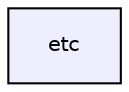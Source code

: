 digraph "etc" {
  compound=true
  node [ fontsize="10", fontname="Helvetica"];
  edge [ labelfontsize="10", labelfontname="Helvetica"];
  dir_34c6163d67acbbcfc56107279c411fb1 [shape=box, label="etc", style="filled", fillcolor="#eeeeff", pencolor="black", URL="dir_34c6163d67acbbcfc56107279c411fb1.html"];
}
